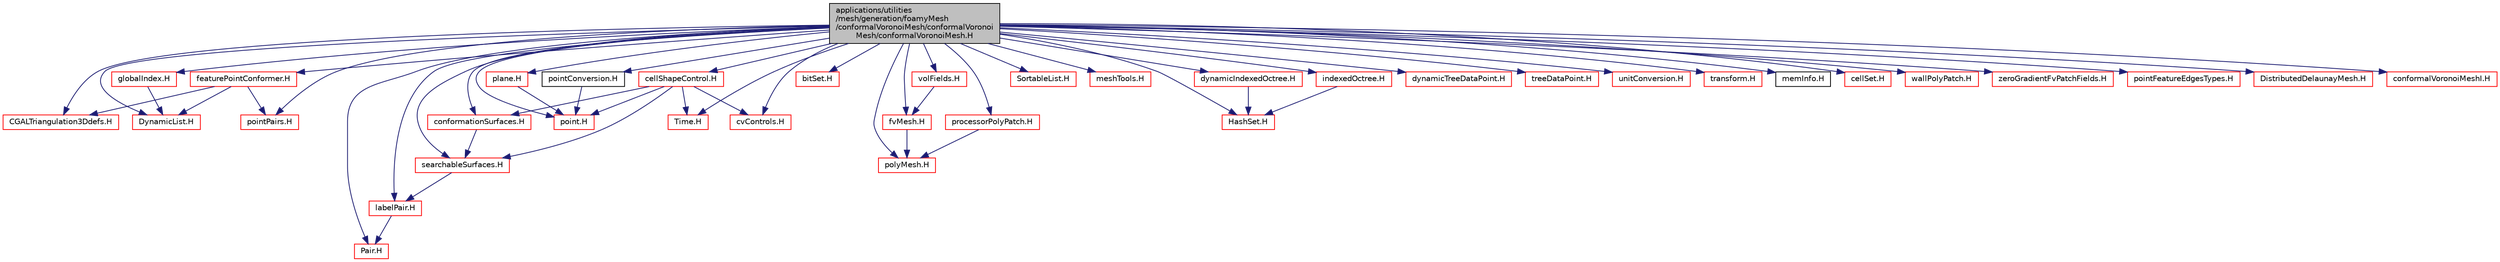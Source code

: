 digraph "applications/utilities/mesh/generation/foamyMesh/conformalVoronoiMesh/conformalVoronoiMesh/conformalVoronoiMesh.H"
{
  bgcolor="transparent";
  edge [fontname="Helvetica",fontsize="10",labelfontname="Helvetica",labelfontsize="10"];
  node [fontname="Helvetica",fontsize="10",shape=record];
  Node1 [label="applications/utilities\l/mesh/generation/foamyMesh\l/conformalVoronoiMesh/conformalVoronoi\lMesh/conformalVoronoiMesh.H",height=0.2,width=0.4,color="black", fillcolor="grey75", style="filled" fontcolor="black"];
  Node1 -> Node2 [color="midnightblue",fontsize="10",style="solid",fontname="Helvetica"];
  Node2 [label="CGALTriangulation3Ddefs.H",height=0.2,width=0.4,color="red",URL="$CGALTriangulation3Ddefs_8H.html",tooltip="CGAL data structures used for 3D Delaunay meshing. "];
  Node1 -> Node3 [color="midnightblue",fontsize="10",style="solid",fontname="Helvetica"];
  Node3 [label="searchableSurfaces.H",height=0.2,width=0.4,color="red",URL="$searchableSurfaces_8H.html"];
  Node3 -> Node4 [color="midnightblue",fontsize="10",style="solid",fontname="Helvetica"];
  Node4 [label="labelPair.H",height=0.2,width=0.4,color="red",URL="$labelPair_8H.html"];
  Node4 -> Node5 [color="midnightblue",fontsize="10",style="solid",fontname="Helvetica"];
  Node5 [label="Pair.H",height=0.2,width=0.4,color="red",URL="$Pair_8H.html"];
  Node1 -> Node6 [color="midnightblue",fontsize="10",style="solid",fontname="Helvetica"];
  Node6 [label="conformationSurfaces.H",height=0.2,width=0.4,color="red",URL="$conformationSurfaces_8H.html"];
  Node6 -> Node3 [color="midnightblue",fontsize="10",style="solid",fontname="Helvetica"];
  Node1 -> Node7 [color="midnightblue",fontsize="10",style="solid",fontname="Helvetica"];
  Node7 [label="cellShapeControl.H",height=0.2,width=0.4,color="red",URL="$cellShapeControl_8H.html"];
  Node7 -> Node8 [color="midnightblue",fontsize="10",style="solid",fontname="Helvetica"];
  Node8 [label="point.H",height=0.2,width=0.4,color="red",URL="$point_8H.html"];
  Node7 -> Node9 [color="midnightblue",fontsize="10",style="solid",fontname="Helvetica"];
  Node9 [label="Time.H",height=0.2,width=0.4,color="red",URL="$Time_8H.html"];
  Node7 -> Node3 [color="midnightblue",fontsize="10",style="solid",fontname="Helvetica"];
  Node7 -> Node6 [color="midnightblue",fontsize="10",style="solid",fontname="Helvetica"];
  Node7 -> Node10 [color="midnightblue",fontsize="10",style="solid",fontname="Helvetica"];
  Node10 [label="cvControls.H",height=0.2,width=0.4,color="red",URL="$cvControls_8H.html"];
  Node1 -> Node10 [color="midnightblue",fontsize="10",style="solid",fontname="Helvetica"];
  Node1 -> Node11 [color="midnightblue",fontsize="10",style="solid",fontname="Helvetica"];
  Node11 [label="DynamicList.H",height=0.2,width=0.4,color="red",URL="$DynamicList_8H.html"];
  Node1 -> Node12 [color="midnightblue",fontsize="10",style="solid",fontname="Helvetica"];
  Node12 [label="bitSet.H",height=0.2,width=0.4,color="red",URL="$bitSet_8H.html"];
  Node1 -> Node9 [color="midnightblue",fontsize="10",style="solid",fontname="Helvetica"];
  Node1 -> Node13 [color="midnightblue",fontsize="10",style="solid",fontname="Helvetica"];
  Node13 [label="polyMesh.H",height=0.2,width=0.4,color="red",URL="$polyMesh_8H.html"];
  Node1 -> Node14 [color="midnightblue",fontsize="10",style="solid",fontname="Helvetica"];
  Node14 [label="plane.H",height=0.2,width=0.4,color="red",URL="$plane_8H.html"];
  Node14 -> Node8 [color="midnightblue",fontsize="10",style="solid",fontname="Helvetica"];
  Node1 -> Node15 [color="midnightblue",fontsize="10",style="solid",fontname="Helvetica"];
  Node15 [label="SortableList.H",height=0.2,width=0.4,color="red",URL="$SortableList_8H.html"];
  Node1 -> Node16 [color="midnightblue",fontsize="10",style="solid",fontname="Helvetica"];
  Node16 [label="meshTools.H",height=0.2,width=0.4,color="red",URL="$meshTools_8H.html"];
  Node1 -> Node17 [color="midnightblue",fontsize="10",style="solid",fontname="Helvetica"];
  Node17 [label="dynamicIndexedOctree.H",height=0.2,width=0.4,color="red",URL="$dynamicIndexedOctree_8H.html"];
  Node17 -> Node18 [color="midnightblue",fontsize="10",style="solid",fontname="Helvetica"];
  Node18 [label="HashSet.H",height=0.2,width=0.4,color="red",URL="$HashSet_8H.html"];
  Node1 -> Node19 [color="midnightblue",fontsize="10",style="solid",fontname="Helvetica"];
  Node19 [label="dynamicTreeDataPoint.H",height=0.2,width=0.4,color="red",URL="$dynamicTreeDataPoint_8H.html"];
  Node1 -> Node20 [color="midnightblue",fontsize="10",style="solid",fontname="Helvetica"];
  Node20 [label="indexedOctree.H",height=0.2,width=0.4,color="red",URL="$indexedOctree_8H.html"];
  Node20 -> Node18 [color="midnightblue",fontsize="10",style="solid",fontname="Helvetica"];
  Node1 -> Node21 [color="midnightblue",fontsize="10",style="solid",fontname="Helvetica"];
  Node21 [label="treeDataPoint.H",height=0.2,width=0.4,color="red",URL="$treeDataPoint_8H.html"];
  Node1 -> Node22 [color="midnightblue",fontsize="10",style="solid",fontname="Helvetica"];
  Node22 [label="unitConversion.H",height=0.2,width=0.4,color="red",URL="$unitConversion_8H.html",tooltip="Unit conversion functions. "];
  Node1 -> Node23 [color="midnightblue",fontsize="10",style="solid",fontname="Helvetica"];
  Node23 [label="transform.H",height=0.2,width=0.4,color="red",URL="$transform_8H.html",tooltip="3D tensor transformation operations. "];
  Node1 -> Node24 [color="midnightblue",fontsize="10",style="solid",fontname="Helvetica"];
  Node24 [label="volFields.H",height=0.2,width=0.4,color="red",URL="$volFields_8H.html"];
  Node24 -> Node25 [color="midnightblue",fontsize="10",style="solid",fontname="Helvetica"];
  Node25 [label="fvMesh.H",height=0.2,width=0.4,color="red",URL="$fvMesh_8H.html"];
  Node25 -> Node13 [color="midnightblue",fontsize="10",style="solid",fontname="Helvetica"];
  Node1 -> Node25 [color="midnightblue",fontsize="10",style="solid",fontname="Helvetica"];
  Node1 -> Node4 [color="midnightblue",fontsize="10",style="solid",fontname="Helvetica"];
  Node1 -> Node18 [color="midnightblue",fontsize="10",style="solid",fontname="Helvetica"];
  Node1 -> Node26 [color="midnightblue",fontsize="10",style="solid",fontname="Helvetica"];
  Node26 [label="memInfo.H",height=0.2,width=0.4,color="black",URL="$memInfo_8H.html"];
  Node1 -> Node8 [color="midnightblue",fontsize="10",style="solid",fontname="Helvetica"];
  Node1 -> Node27 [color="midnightblue",fontsize="10",style="solid",fontname="Helvetica"];
  Node27 [label="cellSet.H",height=0.2,width=0.4,color="red",URL="$cellSet_8H.html"];
  Node1 -> Node28 [color="midnightblue",fontsize="10",style="solid",fontname="Helvetica"];
  Node28 [label="wallPolyPatch.H",height=0.2,width=0.4,color="red",URL="$wallPolyPatch_8H.html"];
  Node1 -> Node29 [color="midnightblue",fontsize="10",style="solid",fontname="Helvetica"];
  Node29 [label="processorPolyPatch.H",height=0.2,width=0.4,color="red",URL="$processorPolyPatch_8H.html"];
  Node29 -> Node13 [color="midnightblue",fontsize="10",style="solid",fontname="Helvetica"];
  Node1 -> Node30 [color="midnightblue",fontsize="10",style="solid",fontname="Helvetica"];
  Node30 [label="zeroGradientFvPatchFields.H",height=0.2,width=0.4,color="red",URL="$zeroGradientFvPatchFields_8H.html"];
  Node1 -> Node31 [color="midnightblue",fontsize="10",style="solid",fontname="Helvetica"];
  Node31 [label="globalIndex.H",height=0.2,width=0.4,color="red",URL="$globalIndex_8H.html"];
  Node31 -> Node11 [color="midnightblue",fontsize="10",style="solid",fontname="Helvetica"];
  Node1 -> Node32 [color="midnightblue",fontsize="10",style="solid",fontname="Helvetica"];
  Node32 [label="pointFeatureEdgesTypes.H",height=0.2,width=0.4,color="red",URL="$pointFeatureEdgesTypes_8H.html"];
  Node1 -> Node33 [color="midnightblue",fontsize="10",style="solid",fontname="Helvetica"];
  Node33 [label="pointConversion.H",height=0.2,width=0.4,color="black",URL="$pointConversion_8H.html"];
  Node33 -> Node8 [color="midnightblue",fontsize="10",style="solid",fontname="Helvetica"];
  Node1 -> Node5 [color="midnightblue",fontsize="10",style="solid",fontname="Helvetica"];
  Node1 -> Node34 [color="midnightblue",fontsize="10",style="solid",fontname="Helvetica"];
  Node34 [label="DistributedDelaunayMesh.H",height=0.2,width=0.4,color="red",URL="$DistributedDelaunayMesh_8H.html"];
  Node1 -> Node35 [color="midnightblue",fontsize="10",style="solid",fontname="Helvetica"];
  Node35 [label="featurePointConformer.H",height=0.2,width=0.4,color="red",URL="$featurePointConformer_8H.html"];
  Node35 -> Node2 [color="midnightblue",fontsize="10",style="solid",fontname="Helvetica"];
  Node35 -> Node11 [color="midnightblue",fontsize="10",style="solid",fontname="Helvetica"];
  Node35 -> Node36 [color="midnightblue",fontsize="10",style="solid",fontname="Helvetica"];
  Node36 [label="pointPairs.H",height=0.2,width=0.4,color="red",URL="$pointPairs_8H.html"];
  Node1 -> Node36 [color="midnightblue",fontsize="10",style="solid",fontname="Helvetica"];
  Node1 -> Node37 [color="midnightblue",fontsize="10",style="solid",fontname="Helvetica"];
  Node37 [label="conformalVoronoiMeshI.H",height=0.2,width=0.4,color="red",URL="$conformalVoronoiMeshI_8H.html"];
}

